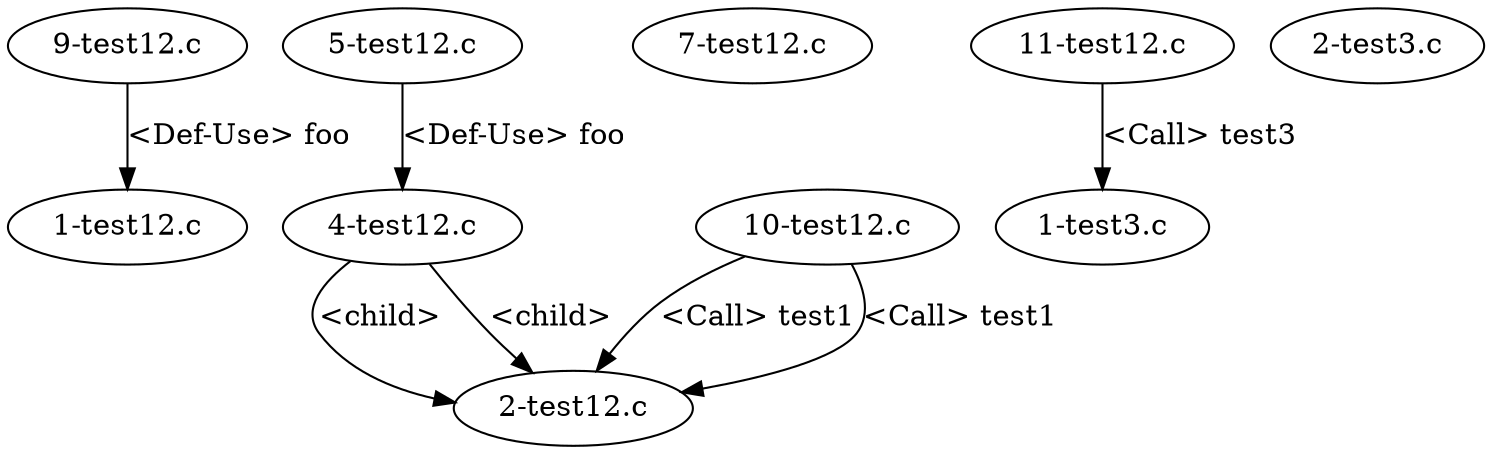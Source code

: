 digraph {
357 [label = "1-test12.c"];
358 [label = "2-test12.c"];
359 [label = "4-test12.c"];
359 -> 358[label="<child>"];
360 [label = "5-test12.c"];
360 -> 359[label="<Def-Use> foo"];
359 -> 358[label="<child>"];
361 [label = "7-test12.c"];
362 [label = "9-test12.c"];
362 -> 357[label="<Def-Use> foo"];
363 [label = "10-test12.c"];
363 -> 358[label="<Call> test1"];
364 [label = "11-test12.c"];
365 [label = "1-test3.c"];
366 [label = "2-test3.c"];
363 -> 358[label="<Call> test1"];
364 -> 365[label="<Call> test3"];
}